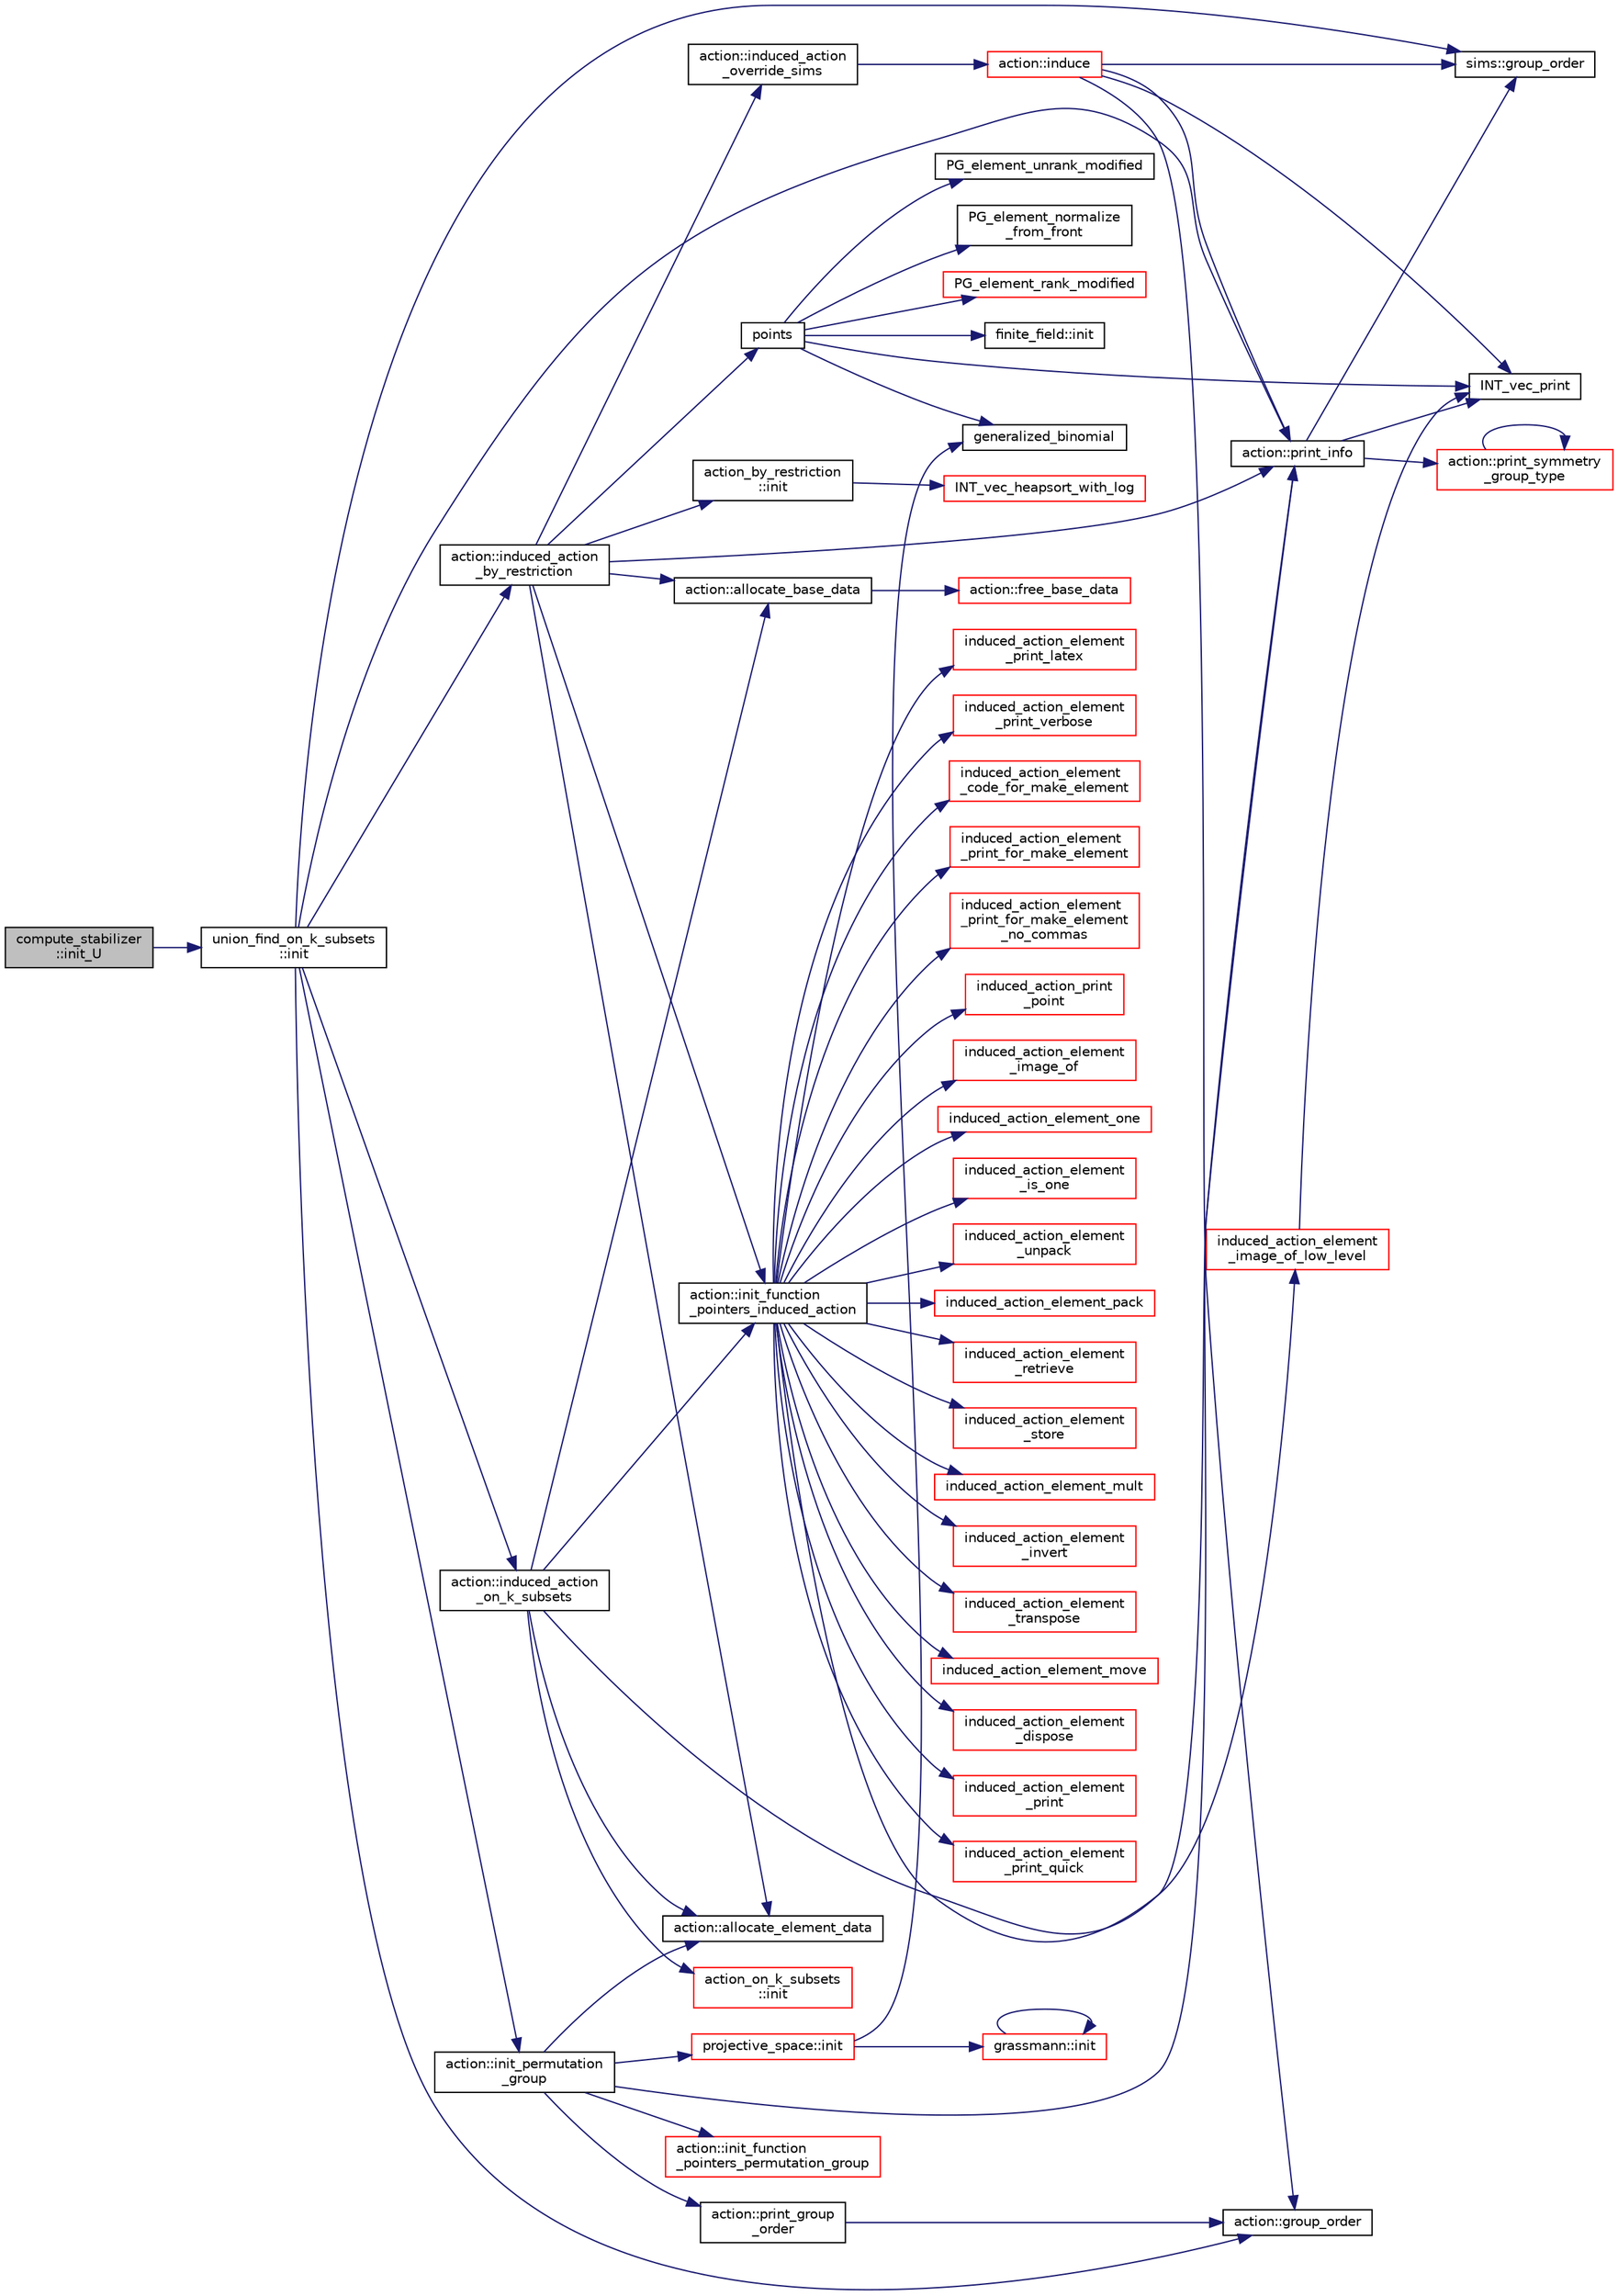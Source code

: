 digraph "compute_stabilizer::init_U"
{
  edge [fontname="Helvetica",fontsize="10",labelfontname="Helvetica",labelfontsize="10"];
  node [fontname="Helvetica",fontsize="10",shape=record];
  rankdir="LR";
  Node908 [label="compute_stabilizer\l::init_U",height=0.2,width=0.4,color="black", fillcolor="grey75", style="filled", fontcolor="black"];
  Node908 -> Node909 [color="midnightblue",fontsize="10",style="solid",fontname="Helvetica"];
  Node909 [label="union_find_on_k_subsets\l::init",height=0.2,width=0.4,color="black", fillcolor="white", style="filled",URL="$d3/d1b/classunion__find__on__k__subsets.html#aad0de310a8e8df1ff78ee2eaf3ec1e54"];
  Node909 -> Node910 [color="midnightblue",fontsize="10",style="solid",fontname="Helvetica"];
  Node910 [label="action::induced_action\l_by_restriction",height=0.2,width=0.4,color="black", fillcolor="white", style="filled",URL="$d2/d86/classaction.html#a37c21f74a97c921d882a308370c06357"];
  Node910 -> Node911 [color="midnightblue",fontsize="10",style="solid",fontname="Helvetica"];
  Node911 [label="action::print_info",height=0.2,width=0.4,color="black", fillcolor="white", style="filled",URL="$d2/d86/classaction.html#a6f89e493e5c5a32e5c3b8963d438ce86"];
  Node911 -> Node912 [color="midnightblue",fontsize="10",style="solid",fontname="Helvetica"];
  Node912 [label="action::print_symmetry\l_group_type",height=0.2,width=0.4,color="red", fillcolor="white", style="filled",URL="$d2/d86/classaction.html#aed811766c7e64fe2c853df8b0b67aa6e"];
  Node912 -> Node912 [color="midnightblue",fontsize="10",style="solid",fontname="Helvetica"];
  Node911 -> Node914 [color="midnightblue",fontsize="10",style="solid",fontname="Helvetica"];
  Node914 [label="INT_vec_print",height=0.2,width=0.4,color="black", fillcolor="white", style="filled",URL="$df/dbf/sajeeb_8_c.html#a79a5901af0b47dd0d694109543c027fe"];
  Node911 -> Node915 [color="midnightblue",fontsize="10",style="solid",fontname="Helvetica"];
  Node915 [label="sims::group_order",height=0.2,width=0.4,color="black", fillcolor="white", style="filled",URL="$d9/df3/classsims.html#aa442445175656570fa35febbe790efad"];
  Node910 -> Node916 [color="midnightblue",fontsize="10",style="solid",fontname="Helvetica"];
  Node916 [label="action_by_restriction\l::init",height=0.2,width=0.4,color="black", fillcolor="white", style="filled",URL="$d1/d7e/classaction__by__restriction.html#af98e88c513afe51527082f11aac571f8"];
  Node916 -> Node917 [color="midnightblue",fontsize="10",style="solid",fontname="Helvetica"];
  Node917 [label="INT_vec_heapsort_with_log",height=0.2,width=0.4,color="red", fillcolor="white", style="filled",URL="$d5/de2/foundations_2data__structures_2data__structures_8h.html#a9d838c341cd204ed79499960a8ed393d"];
  Node910 -> Node921 [color="midnightblue",fontsize="10",style="solid",fontname="Helvetica"];
  Node921 [label="points",height=0.2,width=0.4,color="black", fillcolor="white", style="filled",URL="$d7/d83/points_8_c.html#a8a498513b4415e1a4628a70fb6b26817"];
  Node921 -> Node922 [color="midnightblue",fontsize="10",style="solid",fontname="Helvetica"];
  Node922 [label="finite_field::init",height=0.2,width=0.4,color="black", fillcolor="white", style="filled",URL="$df/d5a/classfinite__field.html#a13e75e8165b27464935b50368ee8313c"];
  Node921 -> Node923 [color="midnightblue",fontsize="10",style="solid",fontname="Helvetica"];
  Node923 [label="generalized_binomial",height=0.2,width=0.4,color="black", fillcolor="white", style="filled",URL="$d2/d7c/combinatorics_8_c.html#a24762dc22e45175d18ec1ec1d2556ae8"];
  Node921 -> Node924 [color="midnightblue",fontsize="10",style="solid",fontname="Helvetica"];
  Node924 [label="PG_element_unrank_modified",height=0.2,width=0.4,color="black", fillcolor="white", style="filled",URL="$d4/d67/geometry_8h.html#a83ae9b605d496f6a90345303f6efae64"];
  Node921 -> Node914 [color="midnightblue",fontsize="10",style="solid",fontname="Helvetica"];
  Node921 -> Node925 [color="midnightblue",fontsize="10",style="solid",fontname="Helvetica"];
  Node925 [label="PG_element_normalize\l_from_front",height=0.2,width=0.4,color="black", fillcolor="white", style="filled",URL="$d4/d67/geometry_8h.html#af675caf5f9975573455c8d93cb56bf95"];
  Node921 -> Node926 [color="midnightblue",fontsize="10",style="solid",fontname="Helvetica"];
  Node926 [label="PG_element_rank_modified",height=0.2,width=0.4,color="red", fillcolor="white", style="filled",URL="$d4/d67/geometry_8h.html#a9cd1a8bf5b88a038e33862f6c2c3dd36"];
  Node910 -> Node928 [color="midnightblue",fontsize="10",style="solid",fontname="Helvetica"];
  Node928 [label="action::init_function\l_pointers_induced_action",height=0.2,width=0.4,color="black", fillcolor="white", style="filled",URL="$d2/d86/classaction.html#a3b9287d084b24f7a3b9532a7589c58de"];
  Node928 -> Node929 [color="midnightblue",fontsize="10",style="solid",fontname="Helvetica"];
  Node929 [label="induced_action_element\l_image_of",height=0.2,width=0.4,color="red", fillcolor="white", style="filled",URL="$dc/dd4/group__actions_8h.html#a821850d6c3988dd122de0489cd36f0f0"];
  Node928 -> Node1326 [color="midnightblue",fontsize="10",style="solid",fontname="Helvetica"];
  Node1326 [label="induced_action_element\l_image_of_low_level",height=0.2,width=0.4,color="red", fillcolor="white", style="filled",URL="$dc/dd4/group__actions_8h.html#aa4bc5f68829829d9a41223c260c658c5"];
  Node1326 -> Node914 [color="midnightblue",fontsize="10",style="solid",fontname="Helvetica"];
  Node928 -> Node1328 [color="midnightblue",fontsize="10",style="solid",fontname="Helvetica"];
  Node1328 [label="induced_action_element_one",height=0.2,width=0.4,color="red", fillcolor="white", style="filled",URL="$dc/dd4/group__actions_8h.html#a11ad8abff8304e30e16403a1975a8aab"];
  Node928 -> Node1330 [color="midnightblue",fontsize="10",style="solid",fontname="Helvetica"];
  Node1330 [label="induced_action_element\l_is_one",height=0.2,width=0.4,color="red", fillcolor="white", style="filled",URL="$dc/dd4/group__actions_8h.html#aadb6a2b56e25c82dd455de09bb4bda82"];
  Node928 -> Node1334 [color="midnightblue",fontsize="10",style="solid",fontname="Helvetica"];
  Node1334 [label="induced_action_element\l_unpack",height=0.2,width=0.4,color="red", fillcolor="white", style="filled",URL="$dc/dd4/group__actions_8h.html#a99c6ddc3d11eeccddf87ca23badd1890"];
  Node928 -> Node1337 [color="midnightblue",fontsize="10",style="solid",fontname="Helvetica"];
  Node1337 [label="induced_action_element_pack",height=0.2,width=0.4,color="red", fillcolor="white", style="filled",URL="$dc/dd4/group__actions_8h.html#aa80cbe650affcff950137367a431715f"];
  Node928 -> Node1340 [color="midnightblue",fontsize="10",style="solid",fontname="Helvetica"];
  Node1340 [label="induced_action_element\l_retrieve",height=0.2,width=0.4,color="red", fillcolor="white", style="filled",URL="$dc/dd4/group__actions_8h.html#a9e51f4ab67af75d0a12a3eb7f211a5b4"];
  Node928 -> Node1346 [color="midnightblue",fontsize="10",style="solid",fontname="Helvetica"];
  Node1346 [label="induced_action_element\l_store",height=0.2,width=0.4,color="red", fillcolor="white", style="filled",URL="$dc/dd4/group__actions_8h.html#a23d42fb239ba7e886b1fb9fc96f1a3be"];
  Node928 -> Node1353 [color="midnightblue",fontsize="10",style="solid",fontname="Helvetica"];
  Node1353 [label="induced_action_element_mult",height=0.2,width=0.4,color="red", fillcolor="white", style="filled",URL="$dc/dd4/group__actions_8h.html#a7b00701d128922145960b4c15307113c"];
  Node928 -> Node1355 [color="midnightblue",fontsize="10",style="solid",fontname="Helvetica"];
  Node1355 [label="induced_action_element\l_invert",height=0.2,width=0.4,color="red", fillcolor="white", style="filled",URL="$dc/dd4/group__actions_8h.html#a9b7e3c76b30897cb2b62a974e063ce12"];
  Node928 -> Node1357 [color="midnightblue",fontsize="10",style="solid",fontname="Helvetica"];
  Node1357 [label="induced_action_element\l_transpose",height=0.2,width=0.4,color="red", fillcolor="white", style="filled",URL="$dc/dd4/group__actions_8h.html#ad1379970ade84fe3a44f26f5ec500db4"];
  Node928 -> Node1360 [color="midnightblue",fontsize="10",style="solid",fontname="Helvetica"];
  Node1360 [label="induced_action_element_move",height=0.2,width=0.4,color="red", fillcolor="white", style="filled",URL="$dc/dd4/group__actions_8h.html#a7b319593ee737d9c1ab5bc6223377541"];
  Node928 -> Node1362 [color="midnightblue",fontsize="10",style="solid",fontname="Helvetica"];
  Node1362 [label="induced_action_element\l_dispose",height=0.2,width=0.4,color="red", fillcolor="white", style="filled",URL="$dc/dd4/group__actions_8h.html#a5bf4e1daf5b0e799af9e065ab8046f99"];
  Node928 -> Node1364 [color="midnightblue",fontsize="10",style="solid",fontname="Helvetica"];
  Node1364 [label="induced_action_element\l_print",height=0.2,width=0.4,color="red", fillcolor="white", style="filled",URL="$dc/dd4/group__actions_8h.html#a670952bd230bf34b82f276deab684d23"];
  Node928 -> Node1368 [color="midnightblue",fontsize="10",style="solid",fontname="Helvetica"];
  Node1368 [label="induced_action_element\l_print_quick",height=0.2,width=0.4,color="red", fillcolor="white", style="filled",URL="$dc/dd4/group__actions_8h.html#a91760d711eca781aa4dbee22a5fc0168"];
  Node928 -> Node1369 [color="midnightblue",fontsize="10",style="solid",fontname="Helvetica"];
  Node1369 [label="induced_action_element\l_print_latex",height=0.2,width=0.4,color="red", fillcolor="white", style="filled",URL="$dc/dd4/group__actions_8h.html#a962508fbbbac127426c42fe5d0f147ab"];
  Node928 -> Node1372 [color="midnightblue",fontsize="10",style="solid",fontname="Helvetica"];
  Node1372 [label="induced_action_element\l_print_verbose",height=0.2,width=0.4,color="red", fillcolor="white", style="filled",URL="$dc/dd4/group__actions_8h.html#a647a452eeefdaed4834375175fec37fc"];
  Node928 -> Node1374 [color="midnightblue",fontsize="10",style="solid",fontname="Helvetica"];
  Node1374 [label="induced_action_element\l_code_for_make_element",height=0.2,width=0.4,color="red", fillcolor="white", style="filled",URL="$dc/dd4/group__actions_8h.html#af1c12dd980d376e72daaf9a383cebfdc"];
  Node928 -> Node1376 [color="midnightblue",fontsize="10",style="solid",fontname="Helvetica"];
  Node1376 [label="induced_action_element\l_print_for_make_element",height=0.2,width=0.4,color="red", fillcolor="white", style="filled",URL="$dc/dd4/group__actions_8h.html#ad7e7ef951b164a7084837401e3dbc400"];
  Node928 -> Node1378 [color="midnightblue",fontsize="10",style="solid",fontname="Helvetica"];
  Node1378 [label="induced_action_element\l_print_for_make_element\l_no_commas",height=0.2,width=0.4,color="red", fillcolor="white", style="filled",URL="$dc/dd4/group__actions_8h.html#ae151544128a85b12466172340404b955"];
  Node928 -> Node1380 [color="midnightblue",fontsize="10",style="solid",fontname="Helvetica"];
  Node1380 [label="induced_action_print\l_point",height=0.2,width=0.4,color="red", fillcolor="white", style="filled",URL="$dc/dd4/group__actions_8h.html#af15373c64f9e8d33dd3c448d98cc2382"];
  Node910 -> Node1382 [color="midnightblue",fontsize="10",style="solid",fontname="Helvetica"];
  Node1382 [label="action::allocate_base_data",height=0.2,width=0.4,color="black", fillcolor="white", style="filled",URL="$d2/d86/classaction.html#a345fa8dfbb60c8a100ab4dd80a966b1b"];
  Node1382 -> Node1383 [color="midnightblue",fontsize="10",style="solid",fontname="Helvetica"];
  Node1383 [label="action::free_base_data",height=0.2,width=0.4,color="red", fillcolor="white", style="filled",URL="$d2/d86/classaction.html#a27aa9e5940cc8e08da6727927d0798a8"];
  Node910 -> Node1385 [color="midnightblue",fontsize="10",style="solid",fontname="Helvetica"];
  Node1385 [label="action::allocate_element_data",height=0.2,width=0.4,color="black", fillcolor="white", style="filled",URL="$d2/d86/classaction.html#adc5f98db8315bfd17fcd2fbb437d8f60"];
  Node910 -> Node1386 [color="midnightblue",fontsize="10",style="solid",fontname="Helvetica"];
  Node1386 [label="action::induced_action\l_override_sims",height=0.2,width=0.4,color="black", fillcolor="white", style="filled",URL="$d2/d86/classaction.html#ac8cc7d4543f6ef75a04777bd82ca244b"];
  Node1386 -> Node1387 [color="midnightblue",fontsize="10",style="solid",fontname="Helvetica"];
  Node1387 [label="action::induce",height=0.2,width=0.4,color="red", fillcolor="white", style="filled",URL="$d2/d86/classaction.html#a32012836490e544a15fb4596b90cb07b"];
  Node1387 -> Node911 [color="midnightblue",fontsize="10",style="solid",fontname="Helvetica"];
  Node1387 -> Node915 [color="midnightblue",fontsize="10",style="solid",fontname="Helvetica"];
  Node1387 -> Node1388 [color="midnightblue",fontsize="10",style="solid",fontname="Helvetica"];
  Node1388 [label="action::group_order",height=0.2,width=0.4,color="black", fillcolor="white", style="filled",URL="$d2/d86/classaction.html#ad1f69adb27041311d2e7be96e39388d4"];
  Node1387 -> Node914 [color="midnightblue",fontsize="10",style="solid",fontname="Helvetica"];
  Node909 -> Node1388 [color="midnightblue",fontsize="10",style="solid",fontname="Helvetica"];
  Node909 -> Node915 [color="midnightblue",fontsize="10",style="solid",fontname="Helvetica"];
  Node909 -> Node1402 [color="midnightblue",fontsize="10",style="solid",fontname="Helvetica"];
  Node1402 [label="action::init_permutation\l_group",height=0.2,width=0.4,color="black", fillcolor="white", style="filled",URL="$d2/d86/classaction.html#a339bbfc596572ec88071c5f5e0ce3f41"];
  Node1402 -> Node1403 [color="midnightblue",fontsize="10",style="solid",fontname="Helvetica"];
  Node1403 [label="projective_space::init",height=0.2,width=0.4,color="red", fillcolor="white", style="filled",URL="$d2/d17/classprojective__space.html#a8a1efa40df92744519365f82e4740dab"];
  Node1403 -> Node1404 [color="midnightblue",fontsize="10",style="solid",fontname="Helvetica"];
  Node1404 [label="grassmann::init",height=0.2,width=0.4,color="red", fillcolor="white", style="filled",URL="$df/d02/classgrassmann.html#a2e8cf7b9f203254493d7c2607c17d498"];
  Node1404 -> Node1404 [color="midnightblue",fontsize="10",style="solid",fontname="Helvetica"];
  Node1403 -> Node923 [color="midnightblue",fontsize="10",style="solid",fontname="Helvetica"];
  Node1402 -> Node1413 [color="midnightblue",fontsize="10",style="solid",fontname="Helvetica"];
  Node1413 [label="action::init_function\l_pointers_permutation_group",height=0.2,width=0.4,color="red", fillcolor="white", style="filled",URL="$d2/d86/classaction.html#a8e6cd4aa446047edbebe7e0702dc1f17"];
  Node1402 -> Node1385 [color="midnightblue",fontsize="10",style="solid",fontname="Helvetica"];
  Node1402 -> Node1447 [color="midnightblue",fontsize="10",style="solid",fontname="Helvetica"];
  Node1447 [label="action::print_group\l_order",height=0.2,width=0.4,color="black", fillcolor="white", style="filled",URL="$d2/d86/classaction.html#aaf5533b61c20a11f8c0efcf7ff718d7d"];
  Node1447 -> Node1388 [color="midnightblue",fontsize="10",style="solid",fontname="Helvetica"];
  Node1402 -> Node911 [color="midnightblue",fontsize="10",style="solid",fontname="Helvetica"];
  Node909 -> Node911 [color="midnightblue",fontsize="10",style="solid",fontname="Helvetica"];
  Node909 -> Node1448 [color="midnightblue",fontsize="10",style="solid",fontname="Helvetica"];
  Node1448 [label="action::induced_action\l_on_k_subsets",height=0.2,width=0.4,color="black", fillcolor="white", style="filled",URL="$d2/d86/classaction.html#a2eb6058853cffc4c099099e07ecbe612"];
  Node1448 -> Node1449 [color="midnightblue",fontsize="10",style="solid",fontname="Helvetica"];
  Node1449 [label="action_on_k_subsets\l::init",height=0.2,width=0.4,color="red", fillcolor="white", style="filled",URL="$d3/d04/classaction__on__k__subsets.html#a76ad74d653ba2b0d6ac8715b77060874"];
  Node1448 -> Node928 [color="midnightblue",fontsize="10",style="solid",fontname="Helvetica"];
  Node1448 -> Node1382 [color="midnightblue",fontsize="10",style="solid",fontname="Helvetica"];
  Node1448 -> Node1385 [color="midnightblue",fontsize="10",style="solid",fontname="Helvetica"];
  Node1448 -> Node911 [color="midnightblue",fontsize="10",style="solid",fontname="Helvetica"];
}

